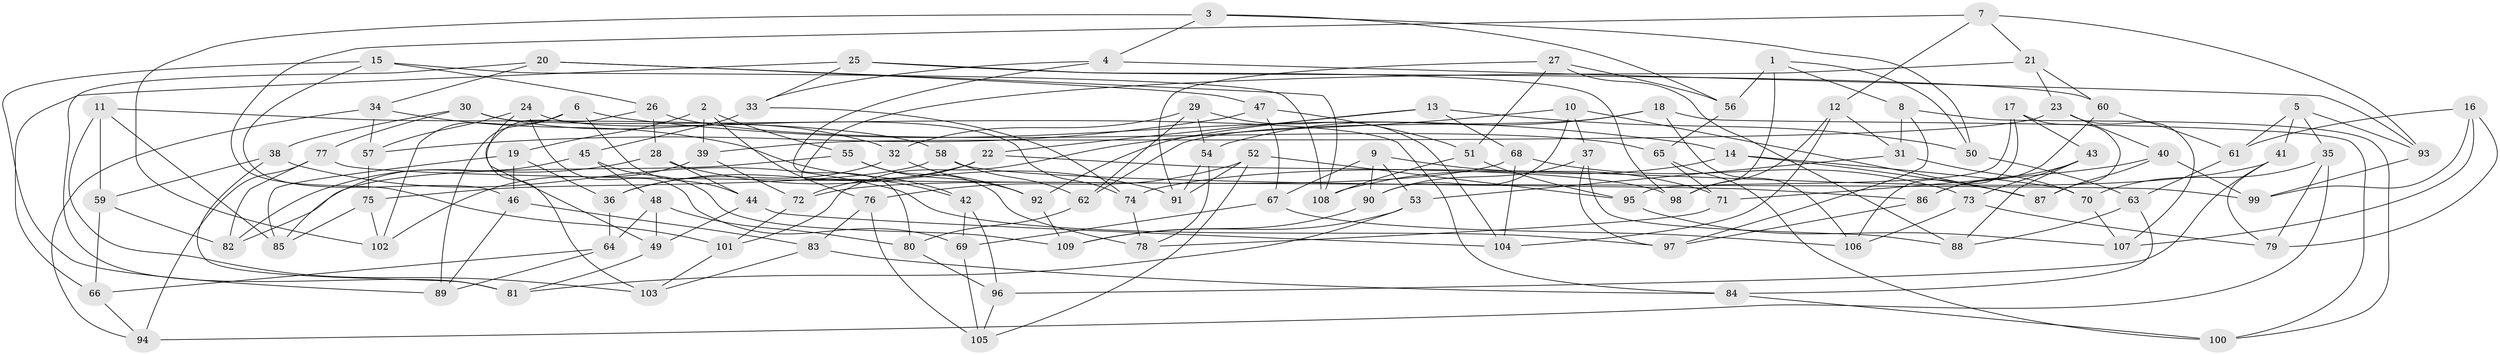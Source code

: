 // coarse degree distribution, {4: 0.42028985507246375, 6: 0.5797101449275363}
// Generated by graph-tools (version 1.1) at 2025/24/03/03/25 07:24:29]
// undirected, 109 vertices, 218 edges
graph export_dot {
graph [start="1"]
  node [color=gray90,style=filled];
  1;
  2;
  3;
  4;
  5;
  6;
  7;
  8;
  9;
  10;
  11;
  12;
  13;
  14;
  15;
  16;
  17;
  18;
  19;
  20;
  21;
  22;
  23;
  24;
  25;
  26;
  27;
  28;
  29;
  30;
  31;
  32;
  33;
  34;
  35;
  36;
  37;
  38;
  39;
  40;
  41;
  42;
  43;
  44;
  45;
  46;
  47;
  48;
  49;
  50;
  51;
  52;
  53;
  54;
  55;
  56;
  57;
  58;
  59;
  60;
  61;
  62;
  63;
  64;
  65;
  66;
  67;
  68;
  69;
  70;
  71;
  72;
  73;
  74;
  75;
  76;
  77;
  78;
  79;
  80;
  81;
  82;
  83;
  84;
  85;
  86;
  87;
  88;
  89;
  90;
  91;
  92;
  93;
  94;
  95;
  96;
  97;
  98;
  99;
  100;
  101;
  102;
  103;
  104;
  105;
  106;
  107;
  108;
  109;
  1 -- 8;
  1 -- 56;
  1 -- 98;
  1 -- 50;
  2 -- 55;
  2 -- 39;
  2 -- 19;
  2 -- 76;
  3 -- 50;
  3 -- 4;
  3 -- 102;
  3 -- 56;
  4 -- 80;
  4 -- 33;
  4 -- 93;
  5 -- 61;
  5 -- 35;
  5 -- 41;
  5 -- 93;
  6 -- 14;
  6 -- 44;
  6 -- 102;
  6 -- 89;
  7 -- 21;
  7 -- 12;
  7 -- 101;
  7 -- 93;
  8 -- 31;
  8 -- 100;
  8 -- 97;
  9 -- 90;
  9 -- 53;
  9 -- 71;
  9 -- 67;
  10 -- 87;
  10 -- 90;
  10 -- 37;
  10 -- 101;
  11 -- 103;
  11 -- 85;
  11 -- 59;
  11 -- 58;
  12 -- 104;
  12 -- 31;
  12 -- 98;
  13 -- 92;
  13 -- 68;
  13 -- 22;
  13 -- 50;
  14 -- 87;
  14 -- 108;
  14 -- 70;
  15 -- 26;
  15 -- 108;
  15 -- 46;
  15 -- 89;
  16 -- 79;
  16 -- 99;
  16 -- 61;
  16 -- 107;
  17 -- 43;
  17 -- 95;
  17 -- 87;
  17 -- 106;
  18 -- 54;
  18 -- 106;
  18 -- 62;
  18 -- 100;
  19 -- 85;
  19 -- 36;
  19 -- 46;
  20 -- 81;
  20 -- 47;
  20 -- 108;
  20 -- 34;
  21 -- 23;
  21 -- 60;
  21 -- 42;
  22 -- 98;
  22 -- 72;
  22 -- 36;
  23 -- 40;
  23 -- 107;
  23 -- 39;
  24 -- 69;
  24 -- 74;
  24 -- 49;
  24 -- 57;
  25 -- 60;
  25 -- 33;
  25 -- 66;
  25 -- 98;
  26 -- 28;
  26 -- 65;
  26 -- 103;
  27 -- 91;
  27 -- 88;
  27 -- 56;
  27 -- 51;
  28 -- 82;
  28 -- 44;
  28 -- 91;
  29 -- 62;
  29 -- 54;
  29 -- 104;
  29 -- 32;
  30 -- 32;
  30 -- 38;
  30 -- 77;
  30 -- 84;
  31 -- 70;
  31 -- 53;
  32 -- 92;
  32 -- 36;
  33 -- 74;
  33 -- 45;
  34 -- 94;
  34 -- 42;
  34 -- 57;
  35 -- 79;
  35 -- 70;
  35 -- 94;
  36 -- 64;
  37 -- 97;
  37 -- 90;
  37 -- 88;
  38 -- 97;
  38 -- 59;
  38 -- 81;
  39 -- 102;
  39 -- 72;
  40 -- 99;
  40 -- 87;
  40 -- 71;
  41 -- 74;
  41 -- 96;
  41 -- 79;
  42 -- 69;
  42 -- 96;
  43 -- 88;
  43 -- 86;
  43 -- 73;
  44 -- 49;
  44 -- 104;
  45 -- 109;
  45 -- 48;
  45 -- 85;
  46 -- 89;
  46 -- 83;
  47 -- 67;
  47 -- 51;
  47 -- 57;
  48 -- 64;
  48 -- 49;
  48 -- 80;
  49 -- 81;
  50 -- 63;
  51 -- 95;
  51 -- 108;
  52 -- 76;
  52 -- 105;
  52 -- 95;
  52 -- 91;
  53 -- 81;
  53 -- 109;
  54 -- 78;
  54 -- 91;
  55 -- 92;
  55 -- 82;
  55 -- 78;
  56 -- 65;
  57 -- 75;
  58 -- 75;
  58 -- 62;
  58 -- 86;
  59 -- 66;
  59 -- 82;
  60 -- 86;
  60 -- 61;
  61 -- 63;
  62 -- 80;
  63 -- 88;
  63 -- 84;
  64 -- 89;
  64 -- 66;
  65 -- 100;
  65 -- 71;
  66 -- 94;
  67 -- 69;
  67 -- 106;
  68 -- 72;
  68 -- 73;
  68 -- 104;
  69 -- 105;
  70 -- 107;
  71 -- 78;
  72 -- 101;
  73 -- 106;
  73 -- 79;
  74 -- 78;
  75 -- 85;
  75 -- 102;
  76 -- 83;
  76 -- 105;
  77 -- 99;
  77 -- 94;
  77 -- 82;
  80 -- 96;
  83 -- 103;
  83 -- 84;
  84 -- 100;
  86 -- 97;
  90 -- 109;
  92 -- 109;
  93 -- 99;
  95 -- 107;
  96 -- 105;
  101 -- 103;
}
